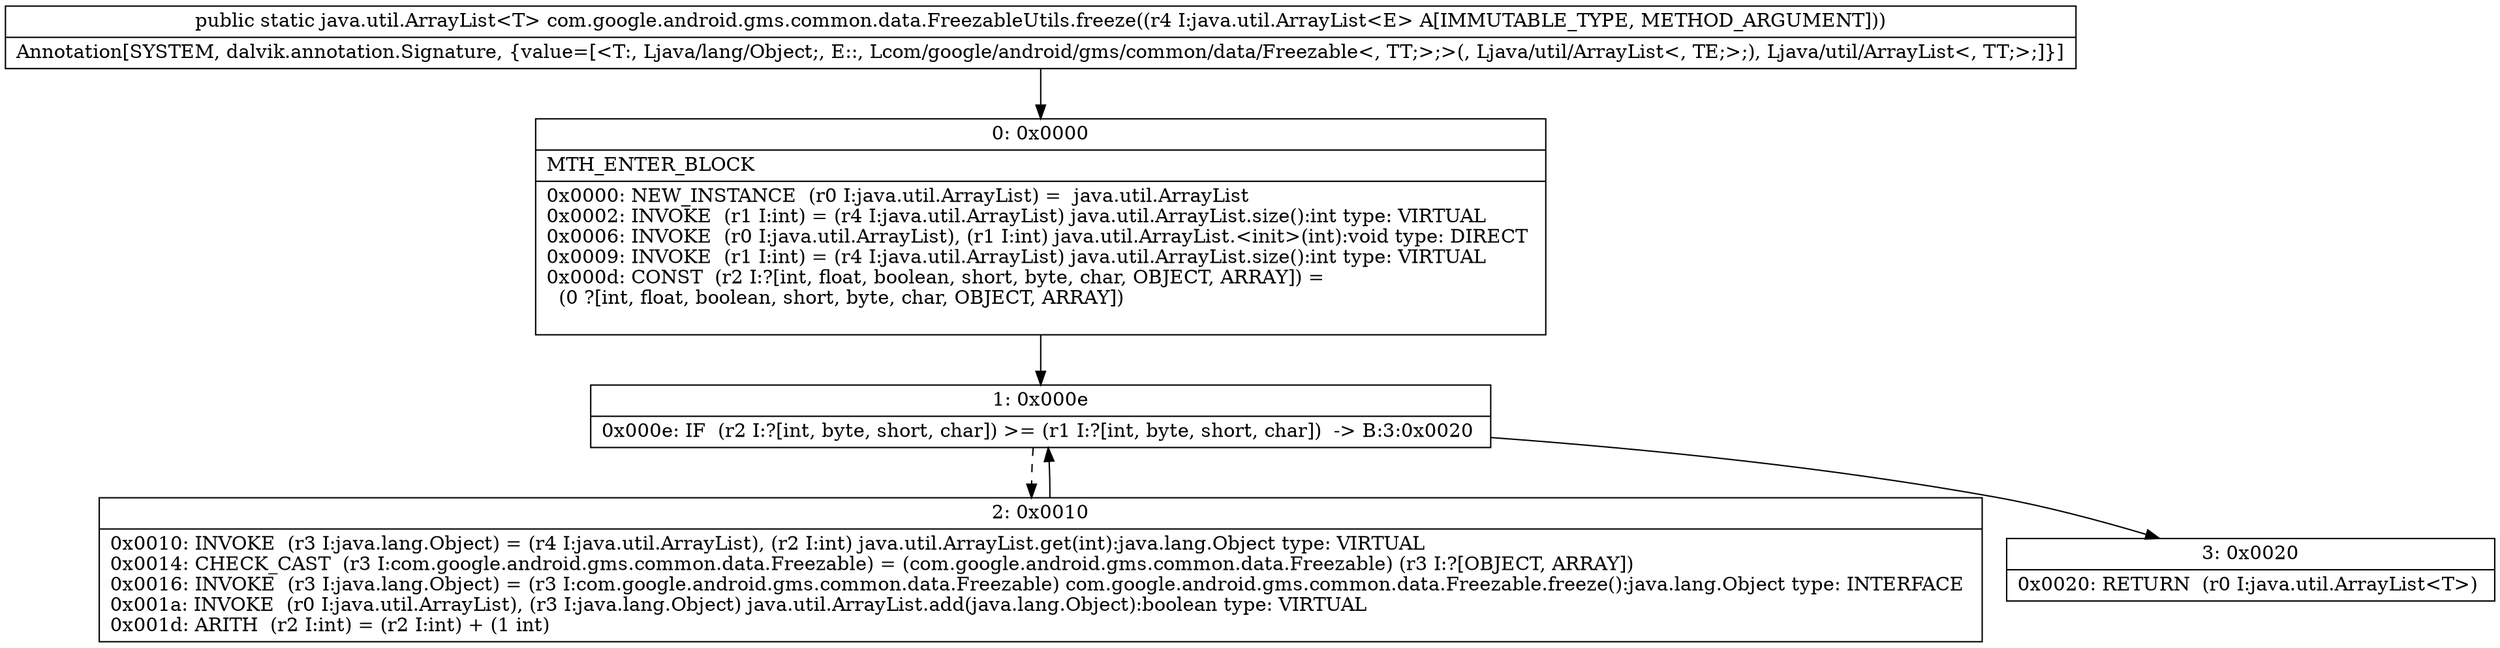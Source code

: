 digraph "CFG forcom.google.android.gms.common.data.FreezableUtils.freeze(Ljava\/util\/ArrayList;)Ljava\/util\/ArrayList;" {
Node_0 [shape=record,label="{0\:\ 0x0000|MTH_ENTER_BLOCK\l|0x0000: NEW_INSTANCE  (r0 I:java.util.ArrayList) =  java.util.ArrayList \l0x0002: INVOKE  (r1 I:int) = (r4 I:java.util.ArrayList) java.util.ArrayList.size():int type: VIRTUAL \l0x0006: INVOKE  (r0 I:java.util.ArrayList), (r1 I:int) java.util.ArrayList.\<init\>(int):void type: DIRECT \l0x0009: INVOKE  (r1 I:int) = (r4 I:java.util.ArrayList) java.util.ArrayList.size():int type: VIRTUAL \l0x000d: CONST  (r2 I:?[int, float, boolean, short, byte, char, OBJECT, ARRAY]) = \l  (0 ?[int, float, boolean, short, byte, char, OBJECT, ARRAY])\l \l}"];
Node_1 [shape=record,label="{1\:\ 0x000e|0x000e: IF  (r2 I:?[int, byte, short, char]) \>= (r1 I:?[int, byte, short, char])  \-\> B:3:0x0020 \l}"];
Node_2 [shape=record,label="{2\:\ 0x0010|0x0010: INVOKE  (r3 I:java.lang.Object) = (r4 I:java.util.ArrayList), (r2 I:int) java.util.ArrayList.get(int):java.lang.Object type: VIRTUAL \l0x0014: CHECK_CAST  (r3 I:com.google.android.gms.common.data.Freezable) = (com.google.android.gms.common.data.Freezable) (r3 I:?[OBJECT, ARRAY]) \l0x0016: INVOKE  (r3 I:java.lang.Object) = (r3 I:com.google.android.gms.common.data.Freezable) com.google.android.gms.common.data.Freezable.freeze():java.lang.Object type: INTERFACE \l0x001a: INVOKE  (r0 I:java.util.ArrayList), (r3 I:java.lang.Object) java.util.ArrayList.add(java.lang.Object):boolean type: VIRTUAL \l0x001d: ARITH  (r2 I:int) = (r2 I:int) + (1 int) \l}"];
Node_3 [shape=record,label="{3\:\ 0x0020|0x0020: RETURN  (r0 I:java.util.ArrayList\<T\>) \l}"];
MethodNode[shape=record,label="{public static java.util.ArrayList\<T\> com.google.android.gms.common.data.FreezableUtils.freeze((r4 I:java.util.ArrayList\<E\> A[IMMUTABLE_TYPE, METHOD_ARGUMENT]))  | Annotation[SYSTEM, dalvik.annotation.Signature, \{value=[\<T:, Ljava\/lang\/Object;, E::, Lcom\/google\/android\/gms\/common\/data\/Freezable\<, TT;\>;\>(, Ljava\/util\/ArrayList\<, TE;\>;), Ljava\/util\/ArrayList\<, TT;\>;]\}]\l}"];
MethodNode -> Node_0;
Node_0 -> Node_1;
Node_1 -> Node_2[style=dashed];
Node_1 -> Node_3;
Node_2 -> Node_1;
}

